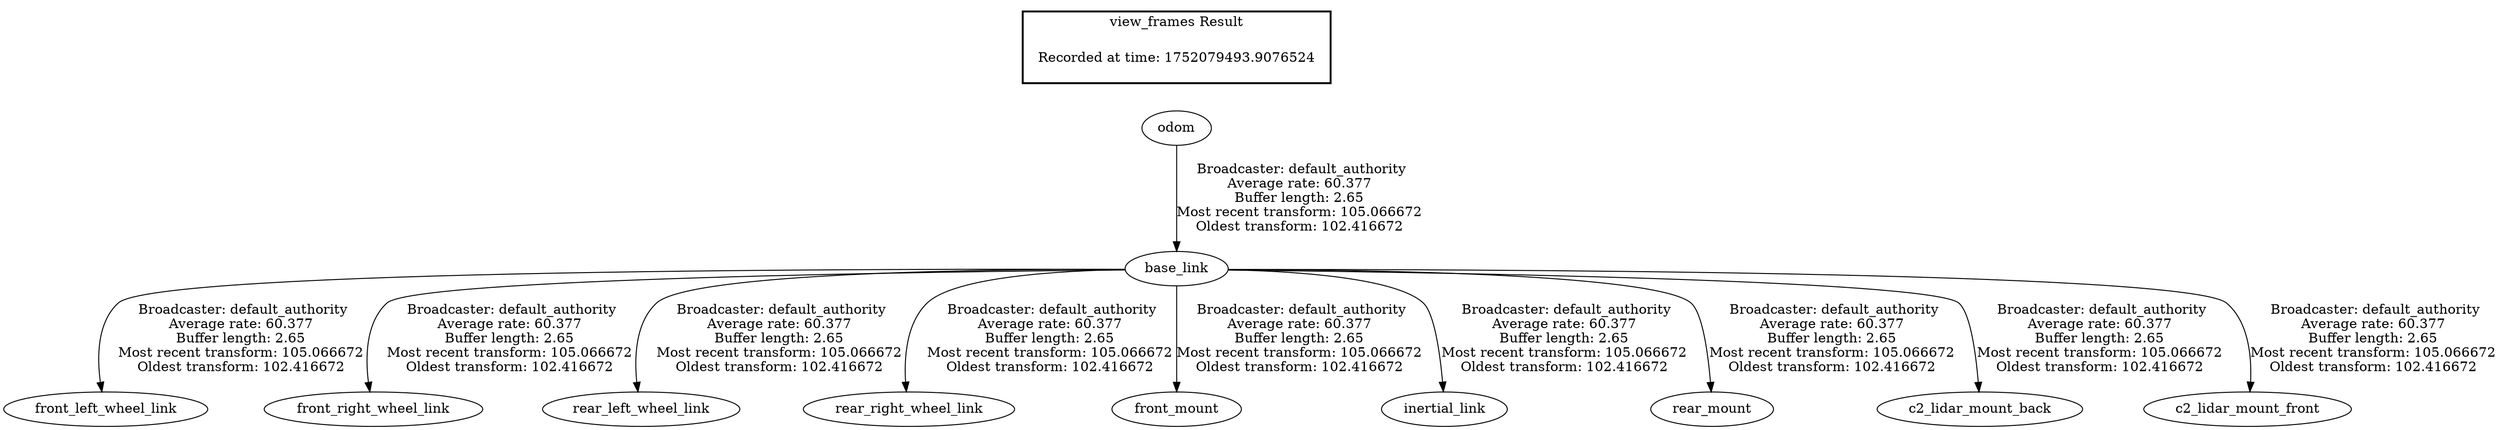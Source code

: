 digraph G {
"base_link" -> "front_left_wheel_link"[label=" Broadcaster: default_authority\nAverage rate: 60.377\nBuffer length: 2.65\nMost recent transform: 105.066672\nOldest transform: 102.416672\n"];
"odom" -> "base_link"[label=" Broadcaster: default_authority\nAverage rate: 60.377\nBuffer length: 2.65\nMost recent transform: 105.066672\nOldest transform: 102.416672\n"];
"base_link" -> "front_right_wheel_link"[label=" Broadcaster: default_authority\nAverage rate: 60.377\nBuffer length: 2.65\nMost recent transform: 105.066672\nOldest transform: 102.416672\n"];
"base_link" -> "rear_left_wheel_link"[label=" Broadcaster: default_authority\nAverage rate: 60.377\nBuffer length: 2.65\nMost recent transform: 105.066672\nOldest transform: 102.416672\n"];
"base_link" -> "rear_right_wheel_link"[label=" Broadcaster: default_authority\nAverage rate: 60.377\nBuffer length: 2.65\nMost recent transform: 105.066672\nOldest transform: 102.416672\n"];
"base_link" -> "front_mount"[label=" Broadcaster: default_authority\nAverage rate: 60.377\nBuffer length: 2.65\nMost recent transform: 105.066672\nOldest transform: 102.416672\n"];
"base_link" -> "inertial_link"[label=" Broadcaster: default_authority\nAverage rate: 60.377\nBuffer length: 2.65\nMost recent transform: 105.066672\nOldest transform: 102.416672\n"];
"base_link" -> "rear_mount"[label=" Broadcaster: default_authority\nAverage rate: 60.377\nBuffer length: 2.65\nMost recent transform: 105.066672\nOldest transform: 102.416672\n"];
"base_link" -> "c2_lidar_mount_back"[label=" Broadcaster: default_authority\nAverage rate: 60.377\nBuffer length: 2.65\nMost recent transform: 105.066672\nOldest transform: 102.416672\n"];
"base_link" -> "c2_lidar_mount_front"[label=" Broadcaster: default_authority\nAverage rate: 60.377\nBuffer length: 2.65\nMost recent transform: 105.066672\nOldest transform: 102.416672\n"];
edge [style=invis];
 subgraph cluster_legend { style=bold; color=black; label ="view_frames Result";
"Recorded at time: 1752079493.9076524"[ shape=plaintext ] ;
}->"odom";
}